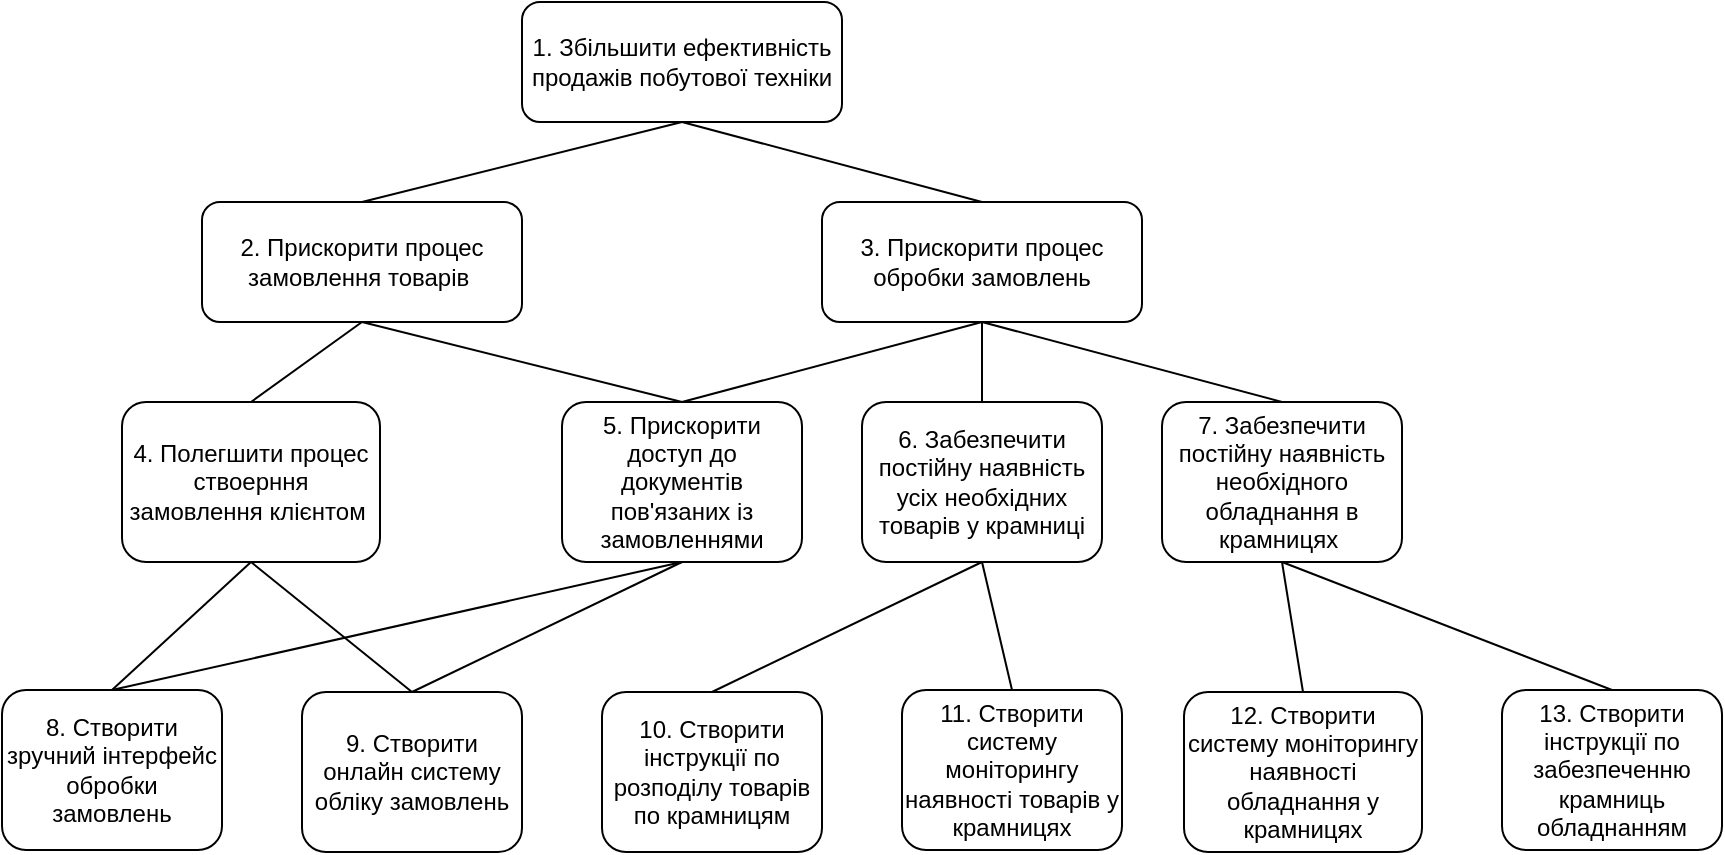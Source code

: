 <mxfile version="22.1.5" type="github">
  <diagram name="Страница — 1" id="abeItS0DTZ43whYvkSR8">
    <mxGraphModel dx="1728" dy="932" grid="0" gridSize="10" guides="1" tooltips="1" connect="1" arrows="1" fold="1" page="0" pageScale="1" pageWidth="827" pageHeight="1169" math="0" shadow="0">
      <root>
        <mxCell id="0" />
        <mxCell id="1" parent="0" />
        <mxCell id="w6v1x1wFfDmxcHy3iJqM-1" value="1. Збільшити ефективність продажів побутової техніки" style="rounded=1;whiteSpace=wrap;html=1;" parent="1" vertex="1">
          <mxGeometry x="300" y="160" width="160" height="60" as="geometry" />
        </mxCell>
        <mxCell id="w6v1x1wFfDmxcHy3iJqM-2" value="2. Прискорити процес замовлення товарів&amp;nbsp;" style="rounded=1;whiteSpace=wrap;html=1;" parent="1" vertex="1">
          <mxGeometry x="140" y="260" width="160" height="60" as="geometry" />
        </mxCell>
        <mxCell id="w6v1x1wFfDmxcHy3iJqM-3" value="3. Прискорити процес обробки замовлень" style="rounded=1;whiteSpace=wrap;html=1;" parent="1" vertex="1">
          <mxGeometry x="450" y="260" width="160" height="60" as="geometry" />
        </mxCell>
        <mxCell id="w6v1x1wFfDmxcHy3iJqM-4" value="" style="endArrow=none;html=1;rounded=0;entryX=0.5;entryY=1;entryDx=0;entryDy=0;exitX=0.5;exitY=0;exitDx=0;exitDy=0;" parent="1" source="w6v1x1wFfDmxcHy3iJqM-2" target="w6v1x1wFfDmxcHy3iJqM-1" edge="1">
          <mxGeometry width="50" height="50" relative="1" as="geometry">
            <mxPoint x="300" y="280" as="sourcePoint" />
            <mxPoint x="350" y="230" as="targetPoint" />
          </mxGeometry>
        </mxCell>
        <mxCell id="w6v1x1wFfDmxcHy3iJqM-5" value="" style="endArrow=none;html=1;rounded=0;entryX=0.5;entryY=1;entryDx=0;entryDy=0;exitX=0.5;exitY=0;exitDx=0;exitDy=0;" parent="1" source="w6v1x1wFfDmxcHy3iJqM-3" target="w6v1x1wFfDmxcHy3iJqM-1" edge="1">
          <mxGeometry width="50" height="50" relative="1" as="geometry">
            <mxPoint x="270" y="270" as="sourcePoint" />
            <mxPoint x="390" y="230" as="targetPoint" />
          </mxGeometry>
        </mxCell>
        <mxCell id="w6v1x1wFfDmxcHy3iJqM-6" value="4. Полегшити процес ствоерння замовлення клієнтом&amp;nbsp;" style="rounded=1;whiteSpace=wrap;html=1;" parent="1" vertex="1">
          <mxGeometry x="100" y="360" width="129" height="80" as="geometry" />
        </mxCell>
        <mxCell id="w6v1x1wFfDmxcHy3iJqM-8" value="5. Прискорити доступ до документів пов&#39;язаних із замовленнями" style="rounded=1;whiteSpace=wrap;html=1;" parent="1" vertex="1">
          <mxGeometry x="320" y="360" width="120" height="80" as="geometry" />
        </mxCell>
        <mxCell id="w6v1x1wFfDmxcHy3iJqM-9" value="6. Забезпечити постійну наявність усіх необхідних товарів у крамниці" style="rounded=1;whiteSpace=wrap;html=1;" parent="1" vertex="1">
          <mxGeometry x="470" y="360" width="120" height="80" as="geometry" />
        </mxCell>
        <mxCell id="w6v1x1wFfDmxcHy3iJqM-10" value="7. Забезпечити постійну наявність необхідного обладнання в крамницях&amp;nbsp;" style="rounded=1;whiteSpace=wrap;html=1;" parent="1" vertex="1">
          <mxGeometry x="620" y="360" width="120" height="80" as="geometry" />
        </mxCell>
        <mxCell id="w6v1x1wFfDmxcHy3iJqM-11" value="" style="endArrow=none;html=1;rounded=0;entryX=0.5;entryY=1;entryDx=0;entryDy=0;exitX=0.5;exitY=0;exitDx=0;exitDy=0;" parent="1" source="w6v1x1wFfDmxcHy3iJqM-6" target="w6v1x1wFfDmxcHy3iJqM-2" edge="1">
          <mxGeometry width="50" height="50" relative="1" as="geometry">
            <mxPoint x="240" y="270" as="sourcePoint" />
            <mxPoint x="390" y="230" as="targetPoint" />
          </mxGeometry>
        </mxCell>
        <mxCell id="w6v1x1wFfDmxcHy3iJqM-13" value="" style="endArrow=none;html=1;rounded=0;entryX=0.5;entryY=1;entryDx=0;entryDy=0;exitX=0.5;exitY=0;exitDx=0;exitDy=0;" parent="1" source="w6v1x1wFfDmxcHy3iJqM-8" target="w6v1x1wFfDmxcHy3iJqM-2" edge="1">
          <mxGeometry width="50" height="50" relative="1" as="geometry">
            <mxPoint x="240" y="370" as="sourcePoint" />
            <mxPoint x="240" y="330" as="targetPoint" />
          </mxGeometry>
        </mxCell>
        <mxCell id="w6v1x1wFfDmxcHy3iJqM-14" value="" style="endArrow=none;html=1;rounded=0;entryX=0.5;entryY=1;entryDx=0;entryDy=0;exitX=0.5;exitY=0;exitDx=0;exitDy=0;" parent="1" source="w6v1x1wFfDmxcHy3iJqM-8" target="w6v1x1wFfDmxcHy3iJqM-3" edge="1">
          <mxGeometry width="50" height="50" relative="1" as="geometry">
            <mxPoint x="390" y="370" as="sourcePoint" />
            <mxPoint x="240" y="330" as="targetPoint" />
          </mxGeometry>
        </mxCell>
        <mxCell id="w6v1x1wFfDmxcHy3iJqM-15" value="" style="endArrow=none;html=1;rounded=0;entryX=0.5;entryY=1;entryDx=0;entryDy=0;exitX=0.5;exitY=0;exitDx=0;exitDy=0;edgeStyle=orthogonalEdgeStyle;" parent="1" source="w6v1x1wFfDmxcHy3iJqM-9" target="w6v1x1wFfDmxcHy3iJqM-3" edge="1">
          <mxGeometry width="50" height="50" relative="1" as="geometry">
            <mxPoint x="390" y="370" as="sourcePoint" />
            <mxPoint x="540" y="330" as="targetPoint" />
          </mxGeometry>
        </mxCell>
        <mxCell id="w6v1x1wFfDmxcHy3iJqM-16" value="" style="endArrow=none;html=1;rounded=0;entryX=0.5;entryY=1;entryDx=0;entryDy=0;exitX=0.5;exitY=0;exitDx=0;exitDy=0;" parent="1" source="w6v1x1wFfDmxcHy3iJqM-10" target="w6v1x1wFfDmxcHy3iJqM-3" edge="1">
          <mxGeometry width="50" height="50" relative="1" as="geometry">
            <mxPoint x="540" y="370" as="sourcePoint" />
            <mxPoint x="540" y="330" as="targetPoint" />
          </mxGeometry>
        </mxCell>
        <mxCell id="w6v1x1wFfDmxcHy3iJqM-17" value="8. Створити зручний інтерфейс обробки замовлень" style="rounded=1;whiteSpace=wrap;html=1;" parent="1" vertex="1">
          <mxGeometry x="40" y="504" width="110" height="80" as="geometry" />
        </mxCell>
        <mxCell id="w6v1x1wFfDmxcHy3iJqM-18" value="9. Створити онлайн систему обліку замовлень" style="rounded=1;whiteSpace=wrap;html=1;" parent="1" vertex="1">
          <mxGeometry x="190" y="505" width="110" height="80" as="geometry" />
        </mxCell>
        <mxCell id="w6v1x1wFfDmxcHy3iJqM-20" value="" style="endArrow=none;html=1;rounded=0;entryX=0.5;entryY=1;entryDx=0;entryDy=0;exitX=0.5;exitY=0;exitDx=0;exitDy=0;" parent="1" source="w6v1x1wFfDmxcHy3iJqM-17" target="w6v1x1wFfDmxcHy3iJqM-6" edge="1">
          <mxGeometry width="50" height="50" relative="1" as="geometry">
            <mxPoint x="90" y="370" as="sourcePoint" />
            <mxPoint x="240" y="330" as="targetPoint" />
          </mxGeometry>
        </mxCell>
        <mxCell id="w6v1x1wFfDmxcHy3iJqM-21" value="" style="endArrow=none;html=1;rounded=0;entryX=0.5;entryY=1;entryDx=0;entryDy=0;exitX=0.5;exitY=0;exitDx=0;exitDy=0;" parent="1" source="w6v1x1wFfDmxcHy3iJqM-18" target="w6v1x1wFfDmxcHy3iJqM-6" edge="1">
          <mxGeometry width="50" height="50" relative="1" as="geometry">
            <mxPoint x="505" y="535" as="sourcePoint" />
            <mxPoint x="430" y="470" as="targetPoint" />
          </mxGeometry>
        </mxCell>
        <mxCell id="w6v1x1wFfDmxcHy3iJqM-22" value="" style="endArrow=none;html=1;rounded=0;entryX=0.5;entryY=1;entryDx=0;entryDy=0;exitX=0.5;exitY=0;exitDx=0;exitDy=0;" parent="1" source="w6v1x1wFfDmxcHy3iJqM-17" target="w6v1x1wFfDmxcHy3iJqM-8" edge="1">
          <mxGeometry width="50" height="50" relative="1" as="geometry">
            <mxPoint x="315" y="515" as="sourcePoint" />
            <mxPoint x="90" y="450" as="targetPoint" />
          </mxGeometry>
        </mxCell>
        <mxCell id="w6v1x1wFfDmxcHy3iJqM-23" value="" style="endArrow=none;html=1;rounded=0;entryX=0.5;entryY=1;entryDx=0;entryDy=0;exitX=0.5;exitY=0;exitDx=0;exitDy=0;" parent="1" source="w6v1x1wFfDmxcHy3iJqM-18" target="w6v1x1wFfDmxcHy3iJqM-8" edge="1">
          <mxGeometry width="50" height="50" relative="1" as="geometry">
            <mxPoint x="165" y="515" as="sourcePoint" />
            <mxPoint x="390" y="450" as="targetPoint" />
          </mxGeometry>
        </mxCell>
        <mxCell id="6jcjCnrCG8_cXWkytDmZ-1" value="11. Створити систему моніторингу наявності товарів у крамницях" style="rounded=1;whiteSpace=wrap;html=1;" vertex="1" parent="1">
          <mxGeometry x="490" y="504" width="110" height="80" as="geometry" />
        </mxCell>
        <mxCell id="6jcjCnrCG8_cXWkytDmZ-2" value="10. Створити інструкції по розподілу товарів по крамницям" style="rounded=1;whiteSpace=wrap;html=1;" vertex="1" parent="1">
          <mxGeometry x="340" y="505" width="110" height="80" as="geometry" />
        </mxCell>
        <mxCell id="6jcjCnrCG8_cXWkytDmZ-3" value="" style="endArrow=none;html=1;rounded=0;entryX=0.5;entryY=1;entryDx=0;entryDy=0;exitX=0.5;exitY=0;exitDx=0;exitDy=0;" edge="1" parent="1" source="6jcjCnrCG8_cXWkytDmZ-2" target="w6v1x1wFfDmxcHy3iJqM-9">
          <mxGeometry width="50" height="50" relative="1" as="geometry">
            <mxPoint x="315" y="515" as="sourcePoint" />
            <mxPoint x="390" y="450" as="targetPoint" />
          </mxGeometry>
        </mxCell>
        <mxCell id="6jcjCnrCG8_cXWkytDmZ-4" value="" style="endArrow=none;html=1;rounded=0;entryX=0.5;entryY=1;entryDx=0;entryDy=0;exitX=0.5;exitY=0;exitDx=0;exitDy=0;" edge="1" parent="1" source="6jcjCnrCG8_cXWkytDmZ-1" target="w6v1x1wFfDmxcHy3iJqM-9">
          <mxGeometry width="50" height="50" relative="1" as="geometry">
            <mxPoint x="475" y="515" as="sourcePoint" />
            <mxPoint x="540" y="450" as="targetPoint" />
          </mxGeometry>
        </mxCell>
        <mxCell id="6jcjCnrCG8_cXWkytDmZ-5" value="12. Створити систему моніторингу наявності обладнання у крамницях" style="rounded=1;whiteSpace=wrap;html=1;" vertex="1" parent="1">
          <mxGeometry x="631" y="505" width="119" height="80" as="geometry" />
        </mxCell>
        <mxCell id="6jcjCnrCG8_cXWkytDmZ-6" value="13. Створити інструкції по забезпеченню крамниць обладнанням" style="rounded=1;whiteSpace=wrap;html=1;" vertex="1" parent="1">
          <mxGeometry x="790" y="504" width="110" height="80" as="geometry" />
        </mxCell>
        <mxCell id="6jcjCnrCG8_cXWkytDmZ-7" value="" style="endArrow=none;html=1;rounded=0;entryX=0.5;entryY=1;entryDx=0;entryDy=0;exitX=0.5;exitY=0;exitDx=0;exitDy=0;" edge="1" parent="1" source="6jcjCnrCG8_cXWkytDmZ-5" target="w6v1x1wFfDmxcHy3iJqM-10">
          <mxGeometry width="50" height="50" relative="1" as="geometry">
            <mxPoint x="615" y="515" as="sourcePoint" />
            <mxPoint x="540" y="450" as="targetPoint" />
          </mxGeometry>
        </mxCell>
        <mxCell id="6jcjCnrCG8_cXWkytDmZ-8" value="" style="endArrow=none;html=1;rounded=0;entryX=0.5;entryY=1;entryDx=0;entryDy=0;exitX=0.5;exitY=0;exitDx=0;exitDy=0;" edge="1" parent="1" source="6jcjCnrCG8_cXWkytDmZ-6" target="w6v1x1wFfDmxcHy3iJqM-10">
          <mxGeometry width="50" height="50" relative="1" as="geometry">
            <mxPoint x="755" y="515" as="sourcePoint" />
            <mxPoint x="690" y="450" as="targetPoint" />
          </mxGeometry>
        </mxCell>
      </root>
    </mxGraphModel>
  </diagram>
</mxfile>
